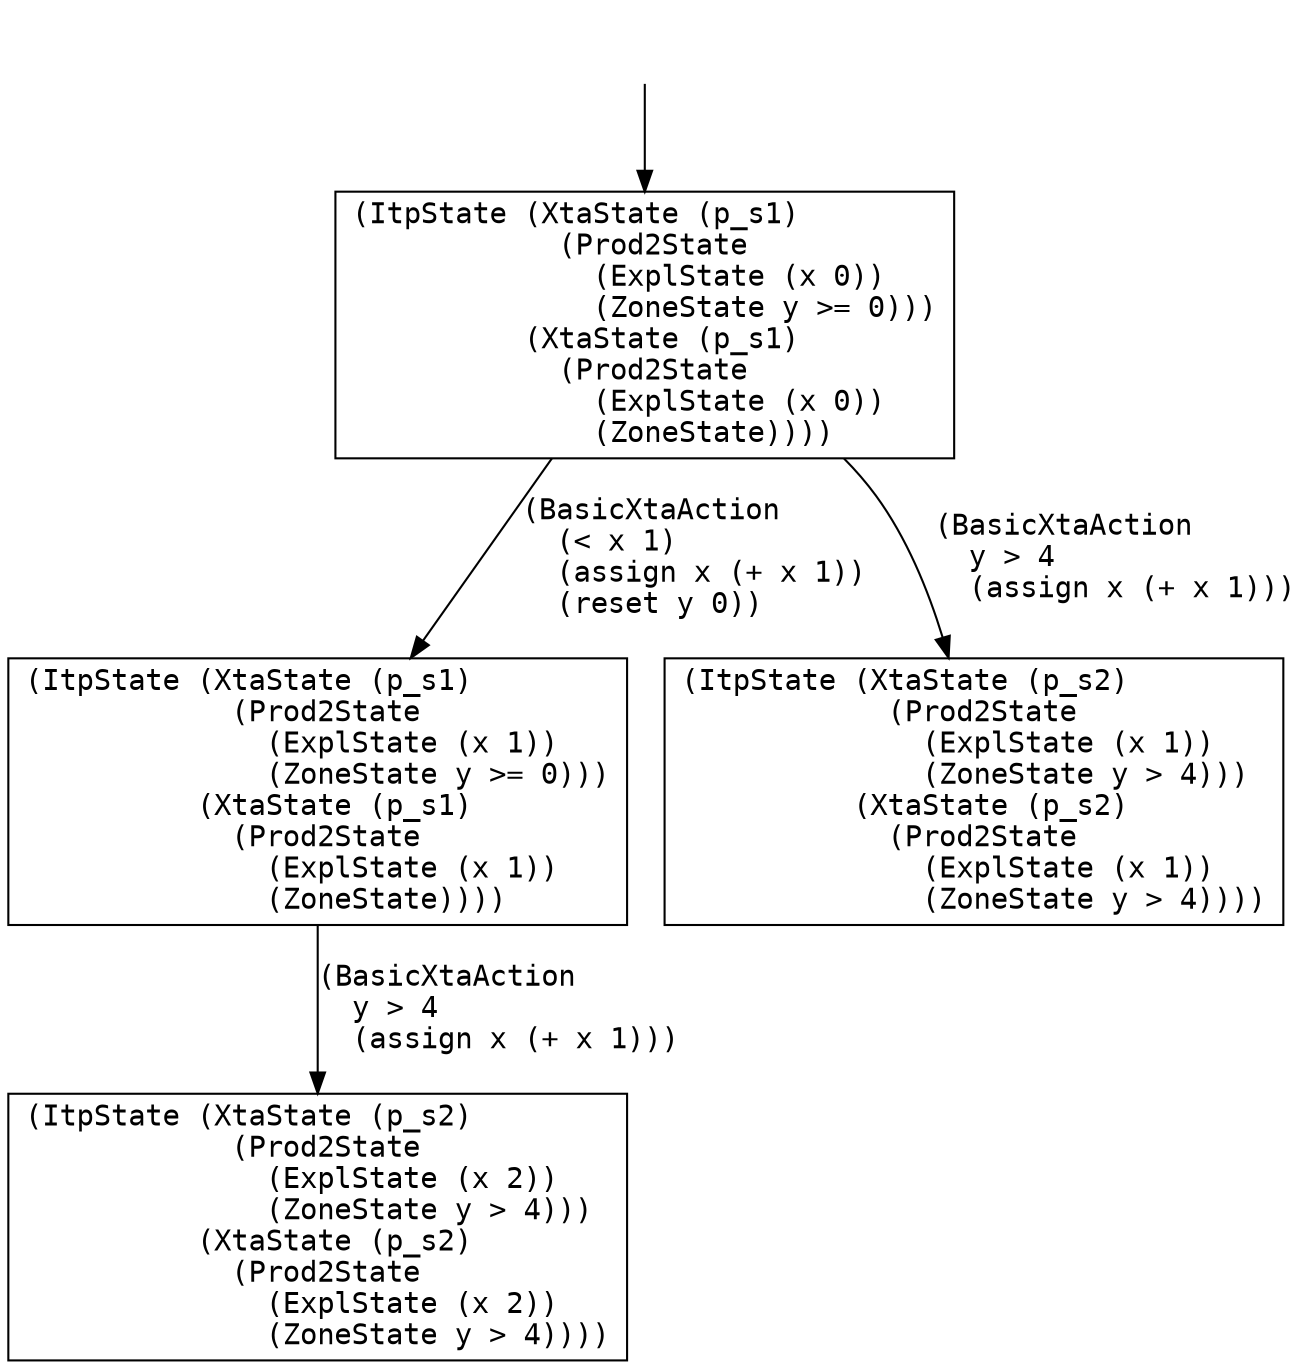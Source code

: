 digraph arg {
	label="";
		node_0 [label="(ItpState (XtaState (p_s1)\l            (Prod2State\l              (ExplState (x 0))\l              (ZoneState y >= 0)))\l          (XtaState (p_s1)\l            (Prod2State\l              (ExplState (x 0))\l              (ZoneState))))\l",style="solid,filled",fontname="courier",fillcolor="#FFFFFF",color="#000000",shape=rectangle];
		node_1 [label="(ItpState (XtaState (p_s1)\l            (Prod2State\l              (ExplState (x 1))\l              (ZoneState y >= 0)))\l          (XtaState (p_s1)\l            (Prod2State\l              (ExplState (x 1))\l              (ZoneState))))\l",style="solid,filled",fontname="courier",fillcolor="#FFFFFF",color="#000000",shape=rectangle];
		node_3 [label="(ItpState (XtaState (p_s2)\l            (Prod2State\l              (ExplState (x 2))\l              (ZoneState y > 4)))\l          (XtaState (p_s2)\l            (Prod2State\l              (ExplState (x 2))\l              (ZoneState y > 4))))\l",style="solid,filled",fontname="courier",fillcolor="#FFFFFF",color="#000000",shape=rectangle];
		node_2 [label="(ItpState (XtaState (p_s2)\l            (Prod2State\l              (ExplState (x 1))\l              (ZoneState y > 4)))\l          (XtaState (p_s2)\l            (Prod2State\l              (ExplState (x 1))\l              (ZoneState y > 4))))\l",style="solid,filled",fontname="courier",fillcolor="#FFFFFF",color="#000000",shape=rectangle];
		phantom_init0 [label="\n",style="solid,filled",fillcolor="#FFFFFF",color="#FFFFFF",shape=ellipse];
	node_0 -> node_1 [label="(BasicXtaAction\l  (< x 1)\l  (assign x (+ x 1))\l  (reset y 0))\l",color="#000000",style=solid,fontname="courier"];
	node_0 -> node_2 [label="(BasicXtaAction\l  y > 4\l  (assign x (+ x 1)))\l",color="#000000",style=solid,fontname="courier"];
	node_1 -> node_3 [label="(BasicXtaAction\l  y > 4\l  (assign x (+ x 1)))\l",color="#000000",style=solid,fontname="courier"];
	phantom_init0 -> node_0 [label="\n",color="#000000",style=solid];
}
